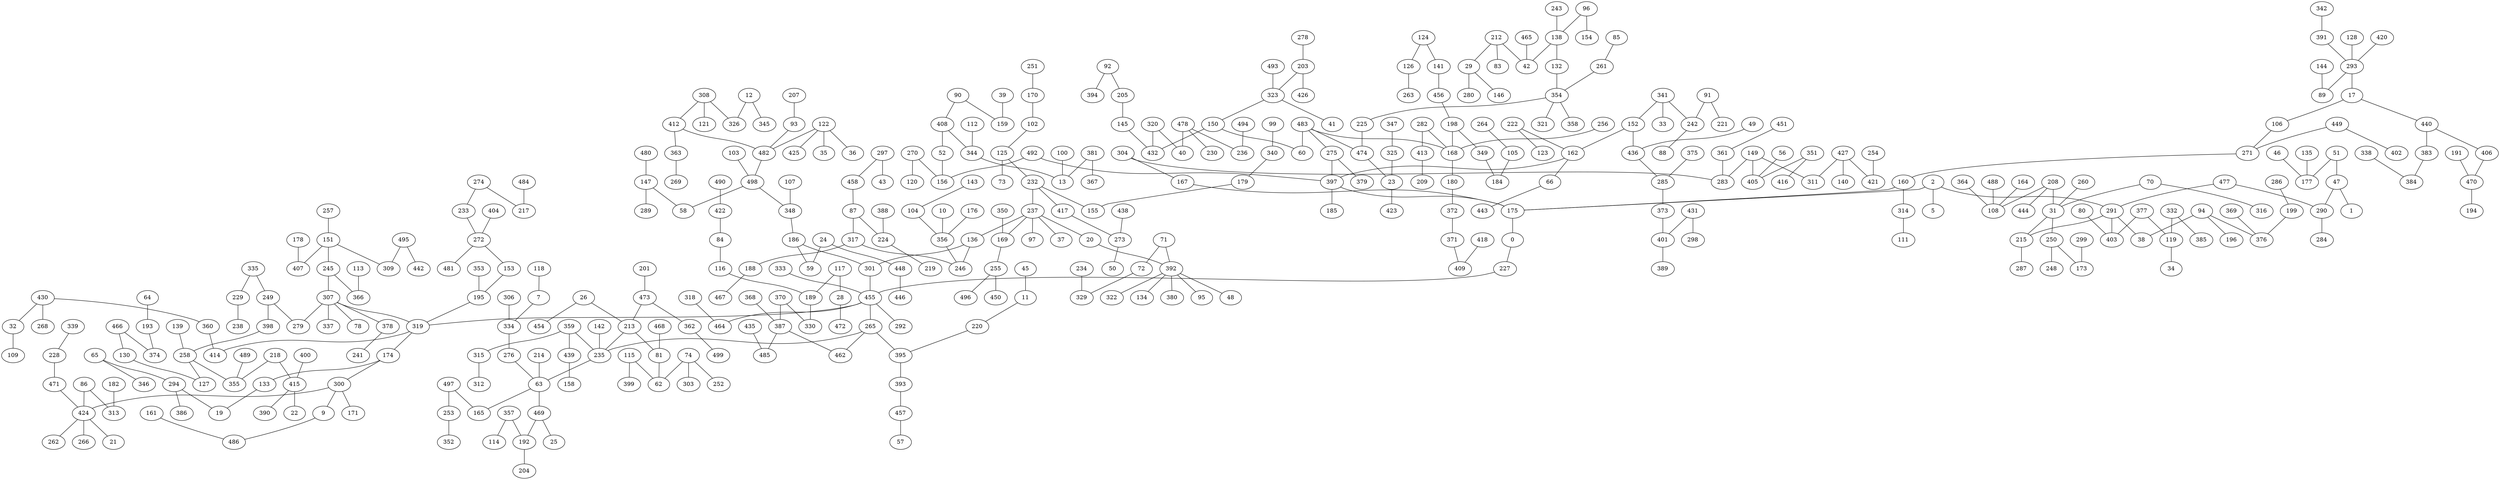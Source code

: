 graph {

0--227   
175--0   
227--455   
397--175   
167--175   
2--175   
160--175   
333--455   
301--455   
455--464   
455--319   
455--292   
455--265   
397--185   
492--397   
275--397   
162--397   
304--167   
2--291   
2--5   
160--314   
271--160   
186--301   
136--301   
318--464   
307--319   
195--319   
319--414   
319--174   
265--235   
265--462   
265--395   
492--156   
483--275   
275--379   
162--66   
222--162   
152--162   
304--283   
291--215   
291--403   
291--38   
477--291   
314--111   
106--271   
449--271   
186--59   
348--186   
237--136   
136--246   
307--78   
245--307   
307--337   
307--378   
307--279   
153--195   
353--195   
360--414   
174--300   
174--133   
359--235   
142--235   
235--63   
213--235   
387--462   
220--395   
395--393   
270--156   
52--156   
483--60   
483--168   
483--474   
66--443   
222--123   
152--436   
341--152   
149--283   
361--283   
215--287   
31--215   
80--403   
377--403   
94--38   
477--290   
17--106   
449--402   
24--59   
498--348   
107--348   
237--20   
237--97   
237--37   
237--169   
232--237   
356--246   
317--246   
245--366   
151--245   
378--241   
249--279   
272--153   
430--360   
300--9   
300--171   
300--424   
133--19   
359--439   
359--315   
214--63   
63--165   
276--63   
63--469   
26--213   
213--81   
473--213   
368--387   
387--485   
370--387   
11--220   
393--457   
270--120   
408--52   
150--60   
282--168   
168--180   
256--168   
198--168   
225--474   
474--23   
436--285   
49--436   
341--33   
341--242   
149--405   
149--311   
451--361   
208--31   
260--31   
31--250   
70--31   
377--119   
94--196   
94--376   
290--284   
47--290   
17--440   
293--17   
24--448   
482--498   
498--58   
103--498   
20--392   
350--169   
169--255   
125--232   
232--417   
232--155   
176--356   
104--356   
10--356   
317--188   
87--317   
113--366   
151--407   
151--309   
257--151   
335--249   
249--398   
272--481   
404--272   
233--272   
430--32   
430--268   
9--486   
424--266   
424--21   
86--424   
424--262   
471--424   
294--19   
439--158   
315--312   
497--165   
334--276   
469--25   
469--192   
26--454   
468--81   
81--62   
201--473   
473--362   
435--485   
370--330   
45--11   
457--57   
90--408   
408--344   
150--432   
323--150   
282--413   
180--372   
456--198   
198--349   
354--225   
325--23   
23--423   
375--285   
285--373   
91--242   
242--88   
56--405   
351--405   
427--311   
208--444   
208--108   
250--248   
250--173   
70--316   
119--34   
332--119   
199--376   
369--376   
47--1   
51--47   
440--406   
440--383   
420--293   
391--293   
293--89   
128--293   
448--446   
412--482   
122--482   
93--482   
147--58   
392--380   
392--95   
71--392   
392--48   
392--322   
392--134   
255--450   
255--496   
102--125   
125--73   
417--273   
179--155   
143--104   
188--467   
458--87   
87--224   
178--407   
495--309   
335--229   
398--258   
274--233   
32--109   
161--486   
86--313   
228--471   
294--386   
65--294   
497--253   
7--334   
306--334   
357--192   
192--204   
115--62   
74--62   
362--499   
189--330   
90--159   
112--344   
344--13   
320--432   
145--432   
323--41   
493--323   
203--323   
413--209   
372--371   
141--456   
349--184   
132--354   
354--321   
261--354   
354--358   
347--325   
373--401   
91--221   
351--416   
427--140   
427--421   
164--108   
364--108   
488--108   
299--173   
332--385   
286--199   
51--177   
406--470   
383--384   
342--391   
144--89   
308--412   
412--363   
122--36   
122--425   
122--35   
207--93   
147--289   
480--147   
71--72   
170--102   
273--50   
438--273   
340--179   
297--458   
388--224   
224--219   
495--442   
229--238   
258--127   
139--258   
258--355   
274--217   
182--313   
339--228   
65--346   
253--352   
118--7   
357--114   
115--399   
74--252   
74--303   
116--189   
117--189   
39--159   
100--13   
381--13   
320--40   
205--145   
278--203   
203--426   
371--409   
124--141   
105--184   
138--132   
85--261   
431--401   
401--389   
254--421   
46--177   
135--177   
191--470   
470--194   
338--384   
308--121   
308--326   
363--269   
72--329   
251--170   
99--340   
297--43   
130--127   
489--355   
218--355   
484--217   
84--116   
117--28   
381--367   
478--40   
92--205   
418--409   
124--126   
264--105   
138--42   
96--138   
243--138   
431--298   
12--326   
234--329   
466--130   
218--415   
422--84   
28--472   
478--236   
478--230   
92--394   
126--263   
212--42   
465--42   
96--154   
12--345   
466--374   
400--415   
415--390   
415--22   
490--422   
494--236   
212--29   
212--83   
193--374   
29--146   
29--280   
64--193   
}

